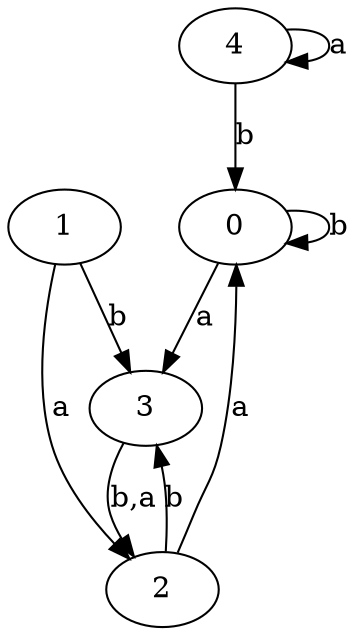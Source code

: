 digraph {
 ranksep=0.5;
 d2tdocpreamble = "\usetikzlibrary{automata}";
 d2tfigpreamble = "\tikzstyle{every state}= [ draw=blue!50,very thick,fill=blue!20]  \tikzstyle{auto}= [fill=white]";
 node [style="state"];
 edge [lblstyle="auto",topath="bend right", len=4  ]
  "0" [label="0",];
  "1" [label="1",];
  "2" [label="2",];
  "3" [label="3",];
  "4" [label="4",style = "state, initial, accepting"];
  "0" -> "0" [label="b",topath="loop above"];
  "0" -> "3" [label="a"];
  "1" -> "2" [label="a"];
  "1" -> "3" [label="b"];
  "2" -> "0" [label="a"];
  "2" -> "3" [label="b"];
  "3" -> "2" [label="b,a"];
  "4" -> "0" [label="b"];
  "4" -> "4" [label="a",topath="loop above"];
}